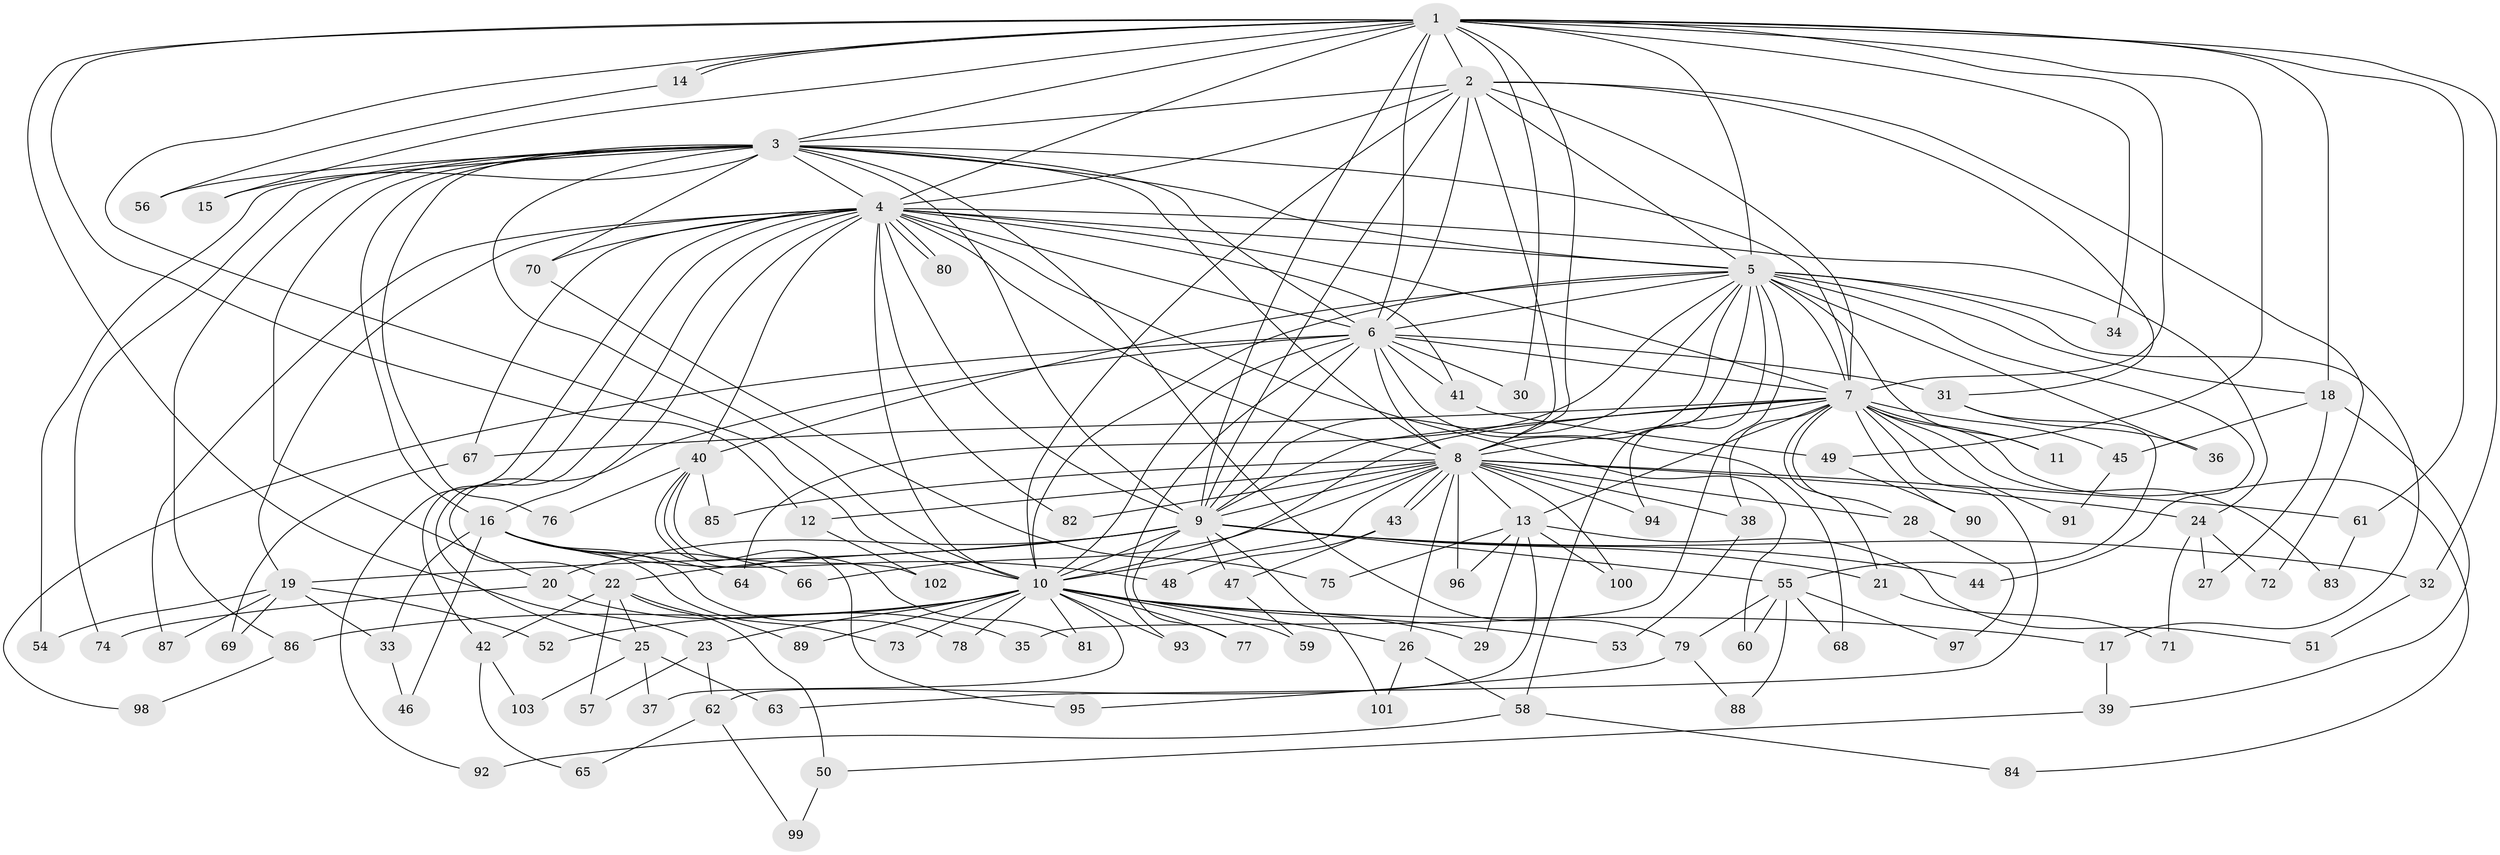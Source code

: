 // coarse degree distribution, {18: 0.027777777777777776, 10: 0.013888888888888888, 30: 0.013888888888888888, 16: 0.013888888888888888, 19: 0.013888888888888888, 20: 0.013888888888888888, 21: 0.013888888888888888, 23: 0.013888888888888888, 2: 0.4444444444444444, 3: 0.19444444444444445, 7: 0.027777777777777776, 9: 0.013888888888888888, 6: 0.041666666666666664, 4: 0.09722222222222222, 5: 0.041666666666666664, 1: 0.013888888888888888}
// Generated by graph-tools (version 1.1) at 2025/51/02/27/25 19:51:51]
// undirected, 103 vertices, 231 edges
graph export_dot {
graph [start="1"]
  node [color=gray90,style=filled];
  1;
  2;
  3;
  4;
  5;
  6;
  7;
  8;
  9;
  10;
  11;
  12;
  13;
  14;
  15;
  16;
  17;
  18;
  19;
  20;
  21;
  22;
  23;
  24;
  25;
  26;
  27;
  28;
  29;
  30;
  31;
  32;
  33;
  34;
  35;
  36;
  37;
  38;
  39;
  40;
  41;
  42;
  43;
  44;
  45;
  46;
  47;
  48;
  49;
  50;
  51;
  52;
  53;
  54;
  55;
  56;
  57;
  58;
  59;
  60;
  61;
  62;
  63;
  64;
  65;
  66;
  67;
  68;
  69;
  70;
  71;
  72;
  73;
  74;
  75;
  76;
  77;
  78;
  79;
  80;
  81;
  82;
  83;
  84;
  85;
  86;
  87;
  88;
  89;
  90;
  91;
  92;
  93;
  94;
  95;
  96;
  97;
  98;
  99;
  100;
  101;
  102;
  103;
  1 -- 2;
  1 -- 3;
  1 -- 4;
  1 -- 5;
  1 -- 6;
  1 -- 7;
  1 -- 8;
  1 -- 9;
  1 -- 10;
  1 -- 12;
  1 -- 14;
  1 -- 14;
  1 -- 15;
  1 -- 18;
  1 -- 23;
  1 -- 30;
  1 -- 32;
  1 -- 34;
  1 -- 49;
  1 -- 61;
  2 -- 3;
  2 -- 4;
  2 -- 5;
  2 -- 6;
  2 -- 7;
  2 -- 8;
  2 -- 9;
  2 -- 10;
  2 -- 31;
  2 -- 72;
  3 -- 4;
  3 -- 5;
  3 -- 6;
  3 -- 7;
  3 -- 8;
  3 -- 9;
  3 -- 10;
  3 -- 15;
  3 -- 16;
  3 -- 20;
  3 -- 54;
  3 -- 56;
  3 -- 70;
  3 -- 74;
  3 -- 76;
  3 -- 79;
  3 -- 86;
  4 -- 5;
  4 -- 6;
  4 -- 7;
  4 -- 8;
  4 -- 9;
  4 -- 10;
  4 -- 16;
  4 -- 19;
  4 -- 24;
  4 -- 25;
  4 -- 40;
  4 -- 41;
  4 -- 42;
  4 -- 60;
  4 -- 67;
  4 -- 70;
  4 -- 80;
  4 -- 80;
  4 -- 82;
  4 -- 87;
  4 -- 92;
  5 -- 6;
  5 -- 7;
  5 -- 8;
  5 -- 9;
  5 -- 10;
  5 -- 11;
  5 -- 17;
  5 -- 18;
  5 -- 34;
  5 -- 35;
  5 -- 36;
  5 -- 40;
  5 -- 44;
  5 -- 58;
  5 -- 64;
  5 -- 94;
  6 -- 7;
  6 -- 8;
  6 -- 9;
  6 -- 10;
  6 -- 22;
  6 -- 30;
  6 -- 31;
  6 -- 41;
  6 -- 68;
  6 -- 93;
  6 -- 98;
  7 -- 8;
  7 -- 9;
  7 -- 10;
  7 -- 11;
  7 -- 13;
  7 -- 21;
  7 -- 28;
  7 -- 38;
  7 -- 45;
  7 -- 63;
  7 -- 67;
  7 -- 83;
  7 -- 84;
  7 -- 90;
  7 -- 91;
  8 -- 9;
  8 -- 10;
  8 -- 12;
  8 -- 13;
  8 -- 24;
  8 -- 26;
  8 -- 28;
  8 -- 38;
  8 -- 43;
  8 -- 43;
  8 -- 61;
  8 -- 66;
  8 -- 82;
  8 -- 85;
  8 -- 94;
  8 -- 96;
  8 -- 100;
  9 -- 10;
  9 -- 19;
  9 -- 20;
  9 -- 21;
  9 -- 22;
  9 -- 32;
  9 -- 44;
  9 -- 47;
  9 -- 55;
  9 -- 77;
  9 -- 101;
  10 -- 17;
  10 -- 23;
  10 -- 26;
  10 -- 29;
  10 -- 37;
  10 -- 52;
  10 -- 53;
  10 -- 59;
  10 -- 73;
  10 -- 77;
  10 -- 78;
  10 -- 81;
  10 -- 86;
  10 -- 89;
  10 -- 93;
  12 -- 102;
  13 -- 29;
  13 -- 51;
  13 -- 62;
  13 -- 75;
  13 -- 96;
  13 -- 100;
  14 -- 56;
  16 -- 33;
  16 -- 46;
  16 -- 48;
  16 -- 64;
  16 -- 66;
  16 -- 73;
  16 -- 78;
  17 -- 39;
  18 -- 27;
  18 -- 39;
  18 -- 45;
  19 -- 33;
  19 -- 52;
  19 -- 54;
  19 -- 69;
  19 -- 87;
  20 -- 35;
  20 -- 74;
  21 -- 71;
  22 -- 25;
  22 -- 42;
  22 -- 50;
  22 -- 57;
  22 -- 89;
  23 -- 57;
  23 -- 62;
  24 -- 27;
  24 -- 71;
  24 -- 72;
  25 -- 37;
  25 -- 63;
  25 -- 103;
  26 -- 58;
  26 -- 101;
  28 -- 97;
  31 -- 36;
  31 -- 55;
  32 -- 51;
  33 -- 46;
  38 -- 53;
  39 -- 50;
  40 -- 76;
  40 -- 81;
  40 -- 85;
  40 -- 95;
  40 -- 102;
  41 -- 49;
  42 -- 65;
  42 -- 103;
  43 -- 47;
  43 -- 48;
  45 -- 91;
  47 -- 59;
  49 -- 90;
  50 -- 99;
  55 -- 60;
  55 -- 68;
  55 -- 79;
  55 -- 88;
  55 -- 97;
  58 -- 84;
  58 -- 92;
  61 -- 83;
  62 -- 65;
  62 -- 99;
  67 -- 69;
  70 -- 75;
  79 -- 88;
  79 -- 95;
  86 -- 98;
}

